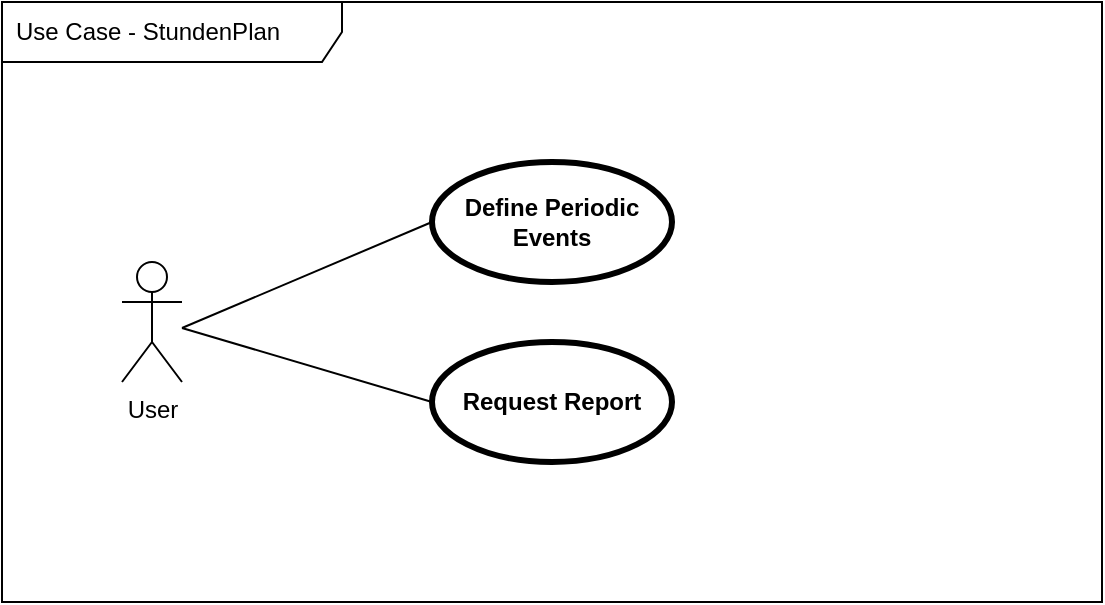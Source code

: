 <mxfile><diagram id="Gdu4eEkIP54VI7UWOmvs" name="UseCase"><mxGraphModel dx="935" dy="1139" grid="1" gridSize="10" guides="1" tooltips="1" connect="1" arrows="1" fold="1" page="1" pageScale="1" pageWidth="850" pageHeight="1100" math="1" shadow="0"><root><mxCell id="0"/><mxCell id="1" parent="0"/><mxCell id="2" value="User" style="shape=umlActor;verticalLabelPosition=bottom;verticalAlign=top;html=1;" parent="1" vertex="1"><mxGeometry x="70" y="150" width="30" height="60" as="geometry"/></mxCell><mxCell id="4SigRREAkkz3IN-2ybkZ-2" value="Use Case - StundenPlan" style="shape=umlFrame;whiteSpace=wrap;html=1;width=170;height=30;boundedLbl=1;verticalAlign=middle;align=left;spacingLeft=5;" parent="1" vertex="1"><mxGeometry x="10" y="20" width="550" height="300" as="geometry"/></mxCell><mxCell id="7qpUj-oz3mKBIZeJApsM-2" value="Define Periodic Events" style="shape=ellipse;html=1;strokeWidth=3;fontStyle=1;whiteSpace=wrap;align=center;perimeter=ellipsePerimeter;" parent="1" vertex="1"><mxGeometry x="225" y="100" width="120" height="60" as="geometry"/></mxCell><mxCell id="7qpUj-oz3mKBIZeJApsM-3" value="Request Report" style="shape=ellipse;html=1;strokeWidth=3;fontStyle=1;whiteSpace=wrap;align=center;perimeter=ellipsePerimeter;" parent="1" vertex="1"><mxGeometry x="225" y="190" width="120" height="60" as="geometry"/></mxCell><mxCell id="7qpUj-oz3mKBIZeJApsM-4" value="" style="edgeStyle=none;html=1;endArrow=none;verticalAlign=bottom;exitX=0;exitY=0.5;exitDx=0;exitDy=0;" parent="1" source="7qpUj-oz3mKBIZeJApsM-3" edge="1"><mxGeometry width="160" relative="1" as="geometry"><mxPoint x="210" y="260" as="sourcePoint"/><mxPoint x="100" y="183" as="targetPoint"/></mxGeometry></mxCell><mxCell id="7qpUj-oz3mKBIZeJApsM-5" value="" style="edgeStyle=none;html=1;endArrow=none;verticalAlign=bottom;exitX=0;exitY=0.5;exitDx=0;exitDy=0;" parent="1" source="7qpUj-oz3mKBIZeJApsM-2" edge="1"><mxGeometry width="160" relative="1" as="geometry"><mxPoint x="210" y="260" as="sourcePoint"/><mxPoint x="100" y="183" as="targetPoint"/></mxGeometry></mxCell></root></mxGraphModel></diagram><diagram id="U7jqcQS6NIsOTWQMlpdG" name="Activities"><mxGraphModel dx="1212" dy="1519" grid="1" gridSize="10" guides="1" tooltips="1" connect="1" arrows="1" fold="1" page="1" pageScale="1" pageWidth="850" pageHeight="1100" math="0" shadow="0"><root><mxCell id="0"/><mxCell id="1" parent="0"/><mxCell id="kC2QABmHcmzxo1LooGOW-3" value="" style="shape=table;html=1;whiteSpace=wrap;startSize=20;container=1;collapsible=0;childLayout=tableLayout;fillColor=none;swimlaneFillColor=#ffffff;strokeColor=none;" vertex="1" parent="1"><mxGeometry x="50" y="40" width="620" height="339" as="geometry"/></mxCell><mxCell id="kC2QABmHcmzxo1LooGOW-4" value="" style="shape=partialRectangle;html=1;whiteSpace=wrap;collapsible=0;dropTarget=0;pointerEvents=0;fillColor=none;top=0;left=0;bottom=0;right=0;points=[[0,0.5],[1,0.5]];portConstraint=eastwest;strokeColor=none;" vertex="1" parent="kC2QABmHcmzxo1LooGOW-3"><mxGeometry y="20" width="620" height="30" as="geometry"/></mxCell><mxCell id="kC2QABmHcmzxo1LooGOW-5" value="" style="shape=partialRectangle;html=1;whiteSpace=wrap;connectable=0;fillColor=none;top=1;left=1;bottom=1;right=1;overflow=hidden;strokeColor=none;" vertex="1" parent="kC2QABmHcmzxo1LooGOW-4"><mxGeometry width="20" height="30" as="geometry"><mxRectangle width="20" height="30" as="alternateBounds"/></mxGeometry></mxCell><mxCell id="kC2QABmHcmzxo1LooGOW-6" value="User" style="shape=partialRectangle;html=1;whiteSpace=wrap;connectable=0;fillColor=none;top=1;left=1;bottom=1;right=1;overflow=hidden;" vertex="1" parent="kC2QABmHcmzxo1LooGOW-4"><mxGeometry x="20" width="324" height="30" as="geometry"><mxRectangle width="324" height="30" as="alternateBounds"/></mxGeometry></mxCell><mxCell id="kC2QABmHcmzxo1LooGOW-7" value="DatenMeister" style="shape=partialRectangle;html=1;whiteSpace=wrap;connectable=0;fillColor=none;top=1;left=1;bottom=1;right=1;overflow=hidden;" vertex="1" parent="kC2QABmHcmzxo1LooGOW-4"><mxGeometry x="344" width="276" height="30" as="geometry"><mxRectangle width="276" height="30" as="alternateBounds"/></mxGeometry></mxCell><mxCell id="kC2QABmHcmzxo1LooGOW-8" value="" style="shape=partialRectangle;html=1;whiteSpace=wrap;collapsible=0;dropTarget=0;pointerEvents=0;fillColor=none;top=1;left=1;bottom=1;right=1;points=[[0,0.5],[1,0.5]];portConstraint=eastwest;" vertex="1" parent="kC2QABmHcmzxo1LooGOW-3"><mxGeometry y="50" width="620" height="109" as="geometry"/></mxCell><mxCell id="kC2QABmHcmzxo1LooGOW-9" value="Define" style="shape=partialRectangle;html=1;whiteSpace=wrap;connectable=0;fillColor=none;top=1;left=1;bottom=1;right=1;overflow=hidden;horizontal=0;" vertex="1" parent="kC2QABmHcmzxo1LooGOW-8"><mxGeometry width="20" height="109" as="geometry"><mxRectangle width="20" height="109" as="alternateBounds"/></mxGeometry></mxCell><mxCell id="kC2QABmHcmzxo1LooGOW-10" value="" style="shape=partialRectangle;html=1;whiteSpace=wrap;connectable=0;fillColor=none;top=1;left=1;bottom=1;right=1;overflow=hidden;" vertex="1" parent="kC2QABmHcmzxo1LooGOW-8"><mxGeometry x="20" width="324" height="109" as="geometry"><mxRectangle width="324" height="109" as="alternateBounds"/></mxGeometry></mxCell><mxCell id="kC2QABmHcmzxo1LooGOW-11" value="" style="shape=partialRectangle;html=1;whiteSpace=wrap;connectable=0;fillColor=none;top=1;left=1;bottom=1;right=1;overflow=hidden;" vertex="1" parent="kC2QABmHcmzxo1LooGOW-8"><mxGeometry x="344" width="276" height="109" as="geometry"><mxRectangle width="276" height="109" as="alternateBounds"/></mxGeometry></mxCell><mxCell id="kC2QABmHcmzxo1LooGOW-16" style="shape=partialRectangle;html=1;whiteSpace=wrap;collapsible=0;dropTarget=0;pointerEvents=0;fillColor=none;top=1;left=1;bottom=1;right=1;points=[[0,0.5],[1,0.5]];portConstraint=eastwest;" vertex="1" parent="kC2QABmHcmzxo1LooGOW-3"><mxGeometry y="159" width="620" height="180" as="geometry"/></mxCell><mxCell id="kC2QABmHcmzxo1LooGOW-17" value="Report" style="shape=partialRectangle;html=1;whiteSpace=wrap;connectable=0;fillColor=none;top=1;left=1;bottom=1;right=1;overflow=hidden;horizontal=0;" vertex="1" parent="kC2QABmHcmzxo1LooGOW-16"><mxGeometry width="20" height="180" as="geometry"><mxRectangle width="20" height="180" as="alternateBounds"/></mxGeometry></mxCell><mxCell id="kC2QABmHcmzxo1LooGOW-18" style="shape=partialRectangle;html=1;whiteSpace=wrap;connectable=0;fillColor=none;top=1;left=1;bottom=1;right=1;overflow=hidden;" vertex="1" parent="kC2QABmHcmzxo1LooGOW-16"><mxGeometry x="20" width="324" height="180" as="geometry"><mxRectangle width="324" height="180" as="alternateBounds"/></mxGeometry></mxCell><mxCell id="kC2QABmHcmzxo1LooGOW-19" style="shape=partialRectangle;html=1;whiteSpace=wrap;connectable=0;fillColor=none;top=1;left=1;bottom=1;right=1;overflow=hidden;" vertex="1" parent="kC2QABmHcmzxo1LooGOW-16"><mxGeometry x="344" width="276" height="180" as="geometry"><mxRectangle width="276" height="180" as="alternateBounds"/></mxGeometry></mxCell><mxCell id="kC2QABmHcmzxo1LooGOW-2" value="Define or update Periodic Event" style="html=1;align=center;verticalAlign=top;rounded=1;absoluteArcSize=1;arcSize=10;dashed=0;" vertex="1" parent="1"><mxGeometry x="100" y="110" width="190" height="40" as="geometry"/></mxCell><mxCell id="kC2QABmHcmzxo1LooGOW-21" value="Store Periodic Event in Database" style="html=1;align=center;verticalAlign=top;rounded=1;absoluteArcSize=1;arcSize=10;dashed=0;" vertex="1" parent="1"><mxGeometry x="450" y="110" width="190" height="40" as="geometry"/></mxCell><mxCell id="kC2QABmHcmzxo1LooGOW-24" value="&lt;br&gt;" style="html=1;verticalAlign=top;labelBackgroundColor=none;endArrow=open;endFill=0;entryX=0;entryY=0.5;entryDx=0;entryDy=0;exitX=1;exitY=0.5;exitDx=0;exitDy=0;" edge="1" parent="1" source="kC2QABmHcmzxo1LooGOW-2" target="kC2QABmHcmzxo1LooGOW-21"><mxGeometry width="160" relative="1" as="geometry"><mxPoint x="190" y="350" as="sourcePoint"/><mxPoint x="350" y="350" as="targetPoint"/></mxGeometry></mxCell><mxCell id="kC2QABmHcmzxo1LooGOW-25" value="Request StundenPlan" style="html=1;align=center;verticalAlign=top;rounded=1;absoluteArcSize=1;arcSize=10;dashed=0;" vertex="1" parent="1"><mxGeometry x="110" y="240" width="190" height="40" as="geometry"/></mxCell><mxCell id="kC2QABmHcmzxo1LooGOW-26" value="Read Provided Stundenplan" style="html=1;align=center;verticalAlign=top;rounded=1;absoluteArcSize=1;arcSize=10;dashed=0;" vertex="1" parent="1"><mxGeometry x="110" y="320" width="190" height="40" as="geometry"/></mxCell><mxCell id="kC2QABmHcmzxo1LooGOW-27" value="Create StundenPlan&amp;nbsp;&lt;br&gt;incl. conflicts" style="html=1;align=center;verticalAlign=top;rounded=1;absoluteArcSize=1;arcSize=10;dashed=0;" vertex="1" parent="1"><mxGeometry x="450" y="280" width="190" height="40" as="geometry"/></mxCell><mxCell id="kC2QABmHcmzxo1LooGOW-28" value="&lt;br&gt;" style="html=1;verticalAlign=top;labelBackgroundColor=none;endArrow=open;endFill=0;entryX=0.5;entryY=0;entryDx=0;entryDy=0;exitX=1;exitY=0.5;exitDx=0;exitDy=0;edgeStyle=orthogonalEdgeStyle;" edge="1" parent="1" source="kC2QABmHcmzxo1LooGOW-25" target="kC2QABmHcmzxo1LooGOW-27"><mxGeometry width="160" relative="1" as="geometry"><mxPoint x="300.0" y="140" as="sourcePoint"/><mxPoint x="460.0" y="140" as="targetPoint"/></mxGeometry></mxCell><mxCell id="kC2QABmHcmzxo1LooGOW-29" value="&lt;br&gt;" style="html=1;verticalAlign=top;labelBackgroundColor=none;endArrow=open;endFill=0;entryX=1;entryY=0.5;entryDx=0;entryDy=0;exitX=0.5;exitY=1;exitDx=0;exitDy=0;edgeStyle=orthogonalEdgeStyle;" edge="1" parent="1" source="kC2QABmHcmzxo1LooGOW-27" target="kC2QABmHcmzxo1LooGOW-26"><mxGeometry width="160" relative="1" as="geometry"><mxPoint x="310.0" y="270" as="sourcePoint"/><mxPoint x="555.0" y="290" as="targetPoint"/></mxGeometry></mxCell><mxCell id="9dEXdo0JZ9szT52NX16U-1" value="Activities - StundenPlan" style="shape=umlFrame;whiteSpace=wrap;html=1;width=170;height=30;boundedLbl=1;verticalAlign=middle;align=left;spacingLeft=5;" vertex="1" parent="1"><mxGeometry x="10" y="10" width="710" height="420" as="geometry"/></mxCell></root></mxGraphModel></diagram></mxfile>